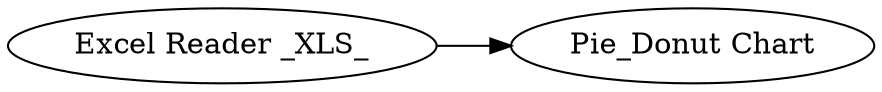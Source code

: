 digraph {
	"1576923013380942817_3" [label="Pie_Donut Chart"]
	"1576923013380942817_2" [label="Excel Reader _XLS_"]
	"1576923013380942817_2" -> "1576923013380942817_3"
	rankdir=LR
}
